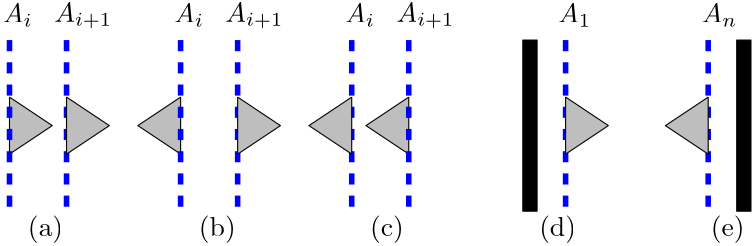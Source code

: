 <?xml version="1.0"?>
<!DOCTYPE ipe SYSTEM "ipe.dtd">
<ipe version="70005" creator="Ipe 7.1.4">
<info created="D:20140916202303" modified="D:20141016190741"/>
<ipestyle name="basic">
<symbol name="arrow/arc(spx)">
<path stroke="sym-stroke" fill="sym-stroke" pen="sym-pen">
0 0 m
-1 0.333 l
-1 -0.333 l
h
</path>
</symbol>
<symbol name="arrow/farc(spx)">
<path stroke="sym-stroke" fill="white" pen="sym-pen">
0 0 m
-1 0.333 l
-1 -0.333 l
h
</path>
</symbol>
<symbol name="mark/circle(sx)" transformations="translations">
<path fill="sym-stroke">
0.6 0 0 0.6 0 0 e
0.4 0 0 0.4 0 0 e
</path>
</symbol>
<symbol name="mark/disk(sx)" transformations="translations">
<path fill="sym-stroke">
0.6 0 0 0.6 0 0 e
</path>
</symbol>
<symbol name="mark/fdisk(sfx)" transformations="translations">
<group>
<path fill="sym-fill">
0.5 0 0 0.5 0 0 e
</path>
<path fill="sym-stroke" fillrule="eofill">
0.6 0 0 0.6 0 0 e
0.4 0 0 0.4 0 0 e
</path>
</group>
</symbol>
<symbol name="mark/box(sx)" transformations="translations">
<path fill="sym-stroke" fillrule="eofill">
-0.6 -0.6 m
0.6 -0.6 l
0.6 0.6 l
-0.6 0.6 l
h
-0.4 -0.4 m
0.4 -0.4 l
0.4 0.4 l
-0.4 0.4 l
h
</path>
</symbol>
<symbol name="mark/square(sx)" transformations="translations">
<path fill="sym-stroke">
-0.6 -0.6 m
0.6 -0.6 l
0.6 0.6 l
-0.6 0.6 l
h
</path>
</symbol>
<symbol name="mark/fsquare(sfx)" transformations="translations">
<group>
<path fill="sym-fill">
-0.5 -0.5 m
0.5 -0.5 l
0.5 0.5 l
-0.5 0.5 l
h
</path>
<path fill="sym-stroke" fillrule="eofill">
-0.6 -0.6 m
0.6 -0.6 l
0.6 0.6 l
-0.6 0.6 l
h
-0.4 -0.4 m
0.4 -0.4 l
0.4 0.4 l
-0.4 0.4 l
h
</path>
</group>
</symbol>
<symbol name="mark/cross(sx)" transformations="translations">
<group>
<path fill="sym-stroke">
-0.43 -0.57 m
0.57 0.43 l
0.43 0.57 l
-0.57 -0.43 l
h
</path>
<path fill="sym-stroke">
-0.43 0.57 m
0.57 -0.43 l
0.43 -0.57 l
-0.57 0.43 l
h
</path>
</group>
</symbol>
<symbol name="arrow/fnormal(spx)">
<path stroke="sym-stroke" fill="white" pen="sym-pen">
0 0 m
-1 0.333 l
-1 -0.333 l
h
</path>
</symbol>
<symbol name="arrow/pointed(spx)">
<path stroke="sym-stroke" fill="sym-stroke" pen="sym-pen">
0 0 m
-1 0.333 l
-0.8 0 l
-1 -0.333 l
h
</path>
</symbol>
<symbol name="arrow/fpointed(spx)">
<path stroke="sym-stroke" fill="white" pen="sym-pen">
0 0 m
-1 0.333 l
-0.8 0 l
-1 -0.333 l
h
</path>
</symbol>
<symbol name="arrow/linear(spx)">
<path stroke="sym-stroke" pen="sym-pen">
-1 0.333 m
0 0 l
-1 -0.333 l
</path>
</symbol>
<symbol name="arrow/fdouble(spx)">
<path stroke="sym-stroke" fill="white" pen="sym-pen">
0 0 m
-1 0.333 l
-1 -0.333 l
h
-1 0 m
-2 0.333 l
-2 -0.333 l
h
</path>
</symbol>
<symbol name="arrow/double(spx)">
<path stroke="sym-stroke" fill="sym-stroke" pen="sym-pen">
0 0 m
-1 0.333 l
-1 -0.333 l
h
-1 0 m
-2 0.333 l
-2 -0.333 l
h
</path>
</symbol>
<pen name="heavier" value="0.8"/>
<pen name="fat" value="1.2"/>
<pen name="ultrafat" value="2"/>
<symbolsize name="large" value="5"/>
<symbolsize name="small" value="2"/>
<symbolsize name="tiny" value="1.1"/>
<arrowsize name="large" value="10"/>
<arrowsize name="small" value="5"/>
<arrowsize name="tiny" value="3"/>
<color name="red" value="1 0 0"/>
<color name="green" value="0 1 0"/>
<color name="blue" value="0 0 1"/>
<color name="yellow" value="1 1 0"/>
<color name="orange" value="1 0.647 0"/>
<color name="gold" value="1 0.843 0"/>
<color name="purple" value="0.627 0.125 0.941"/>
<color name="gray" value="0.745"/>
<color name="brown" value="0.647 0.165 0.165"/>
<color name="navy" value="0 0 0.502"/>
<color name="pink" value="1 0.753 0.796"/>
<color name="seagreen" value="0.18 0.545 0.341"/>
<color name="turquoise" value="0.251 0.878 0.816"/>
<color name="violet" value="0.933 0.51 0.933"/>
<color name="darkblue" value="0 0 0.545"/>
<color name="darkcyan" value="0 0.545 0.545"/>
<color name="darkgray" value="0.663"/>
<color name="darkgreen" value="0 0.392 0"/>
<color name="darkmagenta" value="0.545 0 0.545"/>
<color name="darkorange" value="1 0.549 0"/>
<color name="darkred" value="0.545 0 0"/>
<color name="lightblue" value="0.678 0.847 0.902"/>
<color name="lightcyan" value="0.878 1 1"/>
<color name="lightgray" value="0.827"/>
<color name="lightgreen" value="0.565 0.933 0.565"/>
<color name="lightyellow" value="1 1 0.878"/>
<dashstyle name="dashed" value="[4] 0"/>
<dashstyle name="dotted" value="[1 3] 0"/>
<dashstyle name="dash dotted" value="[4 2 1 2] 0"/>
<dashstyle name="dash dot dotted" value="[4 2 1 2 1 2] 0"/>
<textsize name="large" value="\large"/>
<textsize name="Large" value="\Large"/>
<textsize name="LARGE" value="\LARGE"/>
<textsize name="huge" value="\huge"/>
<textsize name="Huge" value="\Huge"/>
<textsize name="small" value="\small"/>
<textsize name="footnote" value="\footnotesize"/>
<textsize name="tiny" value="\tiny"/>
<textstyle name="center" begin="\begin{center}" end="\end{center}"/>
<textstyle name="itemize" begin="\begin{itemize}" end="\end{itemize}"/>
<textstyle name="item" begin="\begin{itemize}\item{}" end="\end{itemize}"/>
<gridsize name="4 pts" value="4"/>
<gridsize name="8 pts (~3 mm)" value="8"/>
<gridsize name="16 pts (~6 mm)" value="16"/>
<gridsize name="32 pts (~12 mm)" value="32"/>
<gridsize name="10 pts (~3.5 mm)" value="10"/>
<gridsize name="20 pts (~7 mm)" value="20"/>
<gridsize name="14 pts (~5 mm)" value="14"/>
<gridsize name="28 pts (~10 mm)" value="28"/>
<gridsize name="56 pts (~20 mm)" value="56"/>
<anglesize name="90 deg" value="90"/>
<anglesize name="60 deg" value="60"/>
<anglesize name="45 deg" value="45"/>
<anglesize name="30 deg" value="30"/>
<anglesize name="22.5 deg" value="22.5"/>
<tiling name="falling" angle="-60" step="4" width="1"/>
<tiling name="rising" angle="30" step="4" width="1"/>
</ipestyle>
<ipestyle name="bigpaper">
<layout paper="10000 6000" origin="0 0" frame="10000 6000"/>
<titlestyle pos="10 10" size="LARGE" color="title"  valign="baseline"/>
</ipestyle>
<page>
<layer name="alpha"/>
<view layers="alpha" active="alpha"/>
<path layer="alpha" matrix="0.320828 0 0 0.320828 716.005 369.39" stroke="black" fill="gray">
128 704 m
176 672 l
128 640 l
128 704 l
</path>
<text matrix="0.320828 0 0 0.320828 718.72 370.575" transformations="translations" pos="112 784" stroke="black" type="label" width="10.789" height="6.812" depth="1.49" valign="baseline">$A_i$</text>
<text matrix="0.320828 0 0 0.320828 711.563 370.867" transformations="translations" pos="192 784" stroke="black" type="label" width="20.876" height="6.812" depth="2.32" valign="baseline">$A_{i+1}$</text>
<text matrix="0.320828 0 0 0.320828 712.303 375.807" transformations="translations" pos="160 528" stroke="black" type="label" width="12.73" height="7.473" depth="2.49" valign="baseline">(a)</text>
<path matrix="0.320828 0 0 0.320828 654.406 369.39" stroke="blue" dash="dashed" pen="ultrafat">
320 768 m
320 576 l
320 576 l
</path>
<path matrix="0.320828 0 0 0.320828 674.939 369.39" stroke="blue" dash="dashed" pen="ultrafat">
320 768 m
320 576 l
320 576 l
</path>
<path matrix="0.320828 0 0 0.320828 736.538 369.39" stroke="black" fill="gray">
128 704 m
176 672 l
128 640 l
128 704 l
</path>
<path matrix="-0.320828 0 0 0.320828 859.736 369.39" stroke="black" fill="gray">
128 704 m
176 672 l
128 640 l
128 704 l
</path>
<text matrix="0.320828 0 0 0.320828 780.319 370.575" transformations="translations" pos="112 784" stroke="black" type="label" width="10.789" height="6.812" depth="1.49" valign="baseline">$A_i$</text>
<text matrix="0.320828 0 0 0.320828 773.162 370.867" transformations="translations" pos="192 784" stroke="black" type="label" width="20.876" height="6.812" depth="2.32" valign="baseline">$A_{i+1}$</text>
<text matrix="0.320828 0 0 0.320828 773.902 375.807" transformations="translations" pos="160 528" stroke="black" type="label" width="13.284" height="7.473" depth="2.49" valign="baseline">(b)</text>
<path matrix="0.320828 0 0 0.320828 716.005 369.39" stroke="blue" dash="dashed" pen="ultrafat">
320 768 m
320 576 l
320 576 l
</path>
<path matrix="0.320828 0 0 0.320828 736.538 369.39" stroke="blue" dash="dashed" pen="ultrafat">
320 768 m
320 576 l
320 576 l
</path>
<path matrix="0.320828 0 0 0.320828 798.137 369.39" stroke="black" fill="gray">
128 704 m
176 672 l
128 640 l
128 704 l
</path>
<path matrix="-0.320828 0 0 0.320828 941.868 369.39" stroke="black" fill="gray">
128 704 m
176 672 l
128 640 l
128 704 l
</path>
<text matrix="0.320828 0 0 0.320828 841.917 370.575" transformations="translations" pos="112 784" stroke="black" type="label" width="10.789" height="6.812" depth="1.49" valign="baseline">$A_i$</text>
<text matrix="0.320828 0 0 0.320828 834.76 370.867" transformations="translations" pos="192 784" stroke="black" type="label" width="20.876" height="6.812" depth="2.32" valign="baseline">$A_{i+1}$</text>
<text matrix="0.320828 0 0 0.320828 835.501 375.807" transformations="translations" pos="160 528" stroke="black" type="label" width="12.177" height="7.473" depth="2.49" valign="baseline">(c)</text>
<path matrix="-0.320828 0 0 0.320828 1003.47 369.39" stroke="blue" dash="dashed" pen="ultrafat">
320 768 m
320 576 l
320 576 l
</path>
<path matrix="-0.320828 0 0 0.320828 982.934 369.39" stroke="blue" dash="dashed" pen="ultrafat">
320 768 m
320 576 l
320 576 l
</path>
<path matrix="-0.320828 0 0 0.320828 921.335 369.39" stroke="black" fill="gray">
128 704 m
176 672 l
128 640 l
128 704 l
</path>
<path matrix="0.320828 0 0 0.320828 905.935 369.39" stroke="black" fill="black">
112 768 m
112 576 l
128 576 l
128 768 l
h
</path>
<text matrix="0.320828 0 0 0.320828 769.756 370.575" transformations="translations" pos="576 784" stroke="black" type="label" width="11.941" height="6.812" depth="1.49" valign="baseline">$A_1$</text>
<text matrix="0.320828 0 0 0.320828 773.211 375.807" transformations="translations" pos="544 528" stroke="black" type="label" width="13.284" height="7.473" depth="2.49" valign="baseline">(d)</text>
<path matrix="0.320828 0 0 0.320828 854.603 369.39" stroke="blue" dash="dashed" pen="ultrafat">
320 768 m
320 576 l
320 576 l
</path>
<path matrix="0.320828 0 0 0.320828 982.934 369.39" stroke="black" fill="black">
112 768 m
112 576 l
128 576 l
128 768 l
h
</path>
<text matrix="0.320828 0 0 0.320828 908.649 370.575" transformations="translations" pos="304 784" stroke="black" type="label" width="12.895" height="6.812" depth="1.49" valign="baseline">$A_n$</text>
<text matrix="0.320828 0 0 0.320828 896.557 375.807" transformations="translations" pos="352 528" stroke="black" type="label" width="12.177" height="7.473" depth="2.49" valign="baseline">(e)</text>
<path matrix="0.320828 0 0 0.320828 905.935 369.39" stroke="blue" dash="dashed" pen="ultrafat">
320 768 m
320 576 l
320 576 l
</path>
<path matrix="0.320828 0 0 0.320828 916.202 369.39" stroke="black" fill="gray">
128 704 m
176 672 l
128 640 l
128 704 l
</path>
<path matrix="0.320828 0 0 0.320828 947.001 369.39" stroke="black" fill="gray">
192 704 m
144 672 l
192 640 l
192 704 l
</path>
</page>
</ipe>
